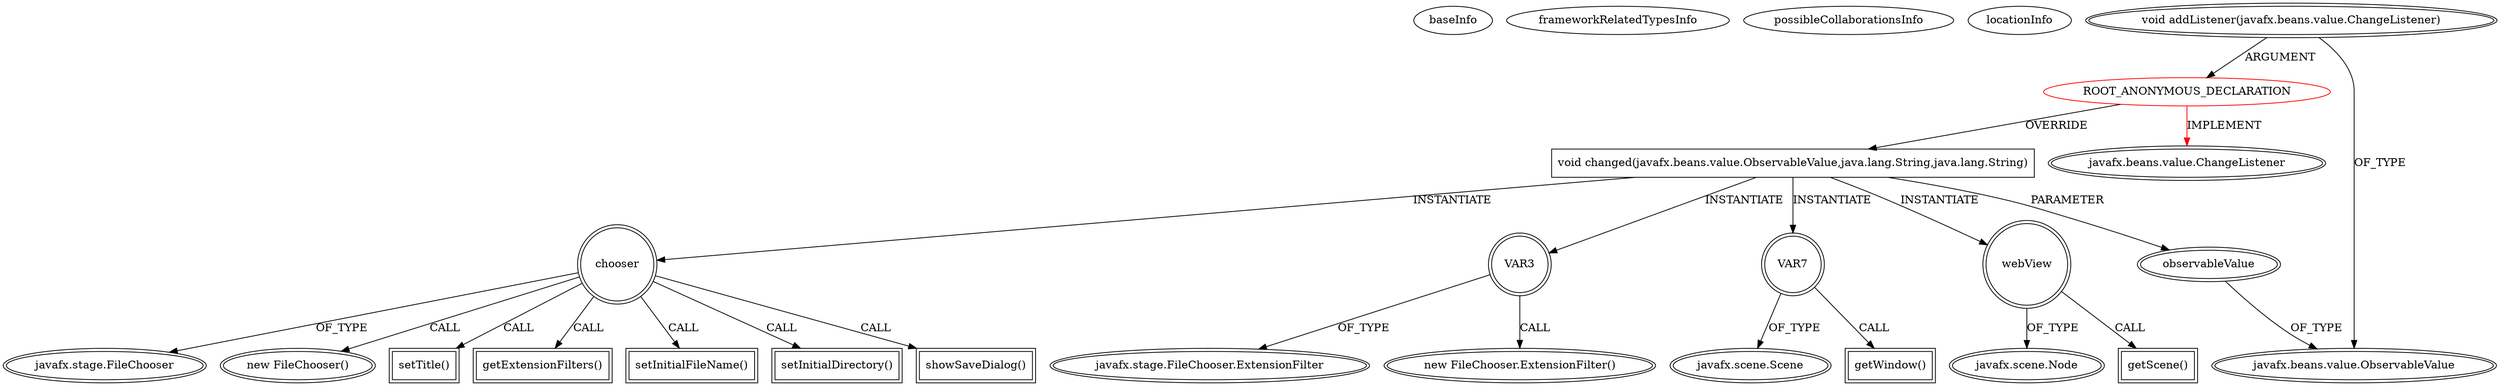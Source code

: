 digraph {
baseInfo[graphId=3825,category="extension_graph",isAnonymous=true,possibleRelation=false]
frameworkRelatedTypesInfo[0="javafx.beans.value.ChangeListener"]
possibleCollaborationsInfo[]
locationInfo[projectName="pacas00-ModPackClient",filePath="/pacas00-ModPackClient/ModPackClient-master/src/net/petercashel/client/launcher.java",contextSignature="void initFX(javafx.embed.swing.JFXPanel,java.lang.String)",graphId="3825"]
0[label="ROOT_ANONYMOUS_DECLARATION",vertexType="ROOT_ANONYMOUS_DECLARATION",isFrameworkType=false,color=red]
1[label="javafx.beans.value.ChangeListener",vertexType="FRAMEWORK_INTERFACE_TYPE",isFrameworkType=true,peripheries=2]
2[label="void addListener(javafx.beans.value.ChangeListener)",vertexType="OUTSIDE_CALL",isFrameworkType=true,peripheries=2]
3[label="javafx.beans.value.ObservableValue",vertexType="FRAMEWORK_INTERFACE_TYPE",isFrameworkType=true,peripheries=2]
4[label="void changed(javafx.beans.value.ObservableValue,java.lang.String,java.lang.String)",vertexType="OVERRIDING_METHOD_DECLARATION",isFrameworkType=false,shape=box]
5[label="observableValue",vertexType="PARAMETER_DECLARATION",isFrameworkType=true,peripheries=2]
8[label="chooser",vertexType="VARIABLE_EXPRESION",isFrameworkType=true,peripheries=2,shape=circle]
9[label="javafx.stage.FileChooser",vertexType="FRAMEWORK_CLASS_TYPE",isFrameworkType=true,peripheries=2]
7[label="new FileChooser()",vertexType="CONSTRUCTOR_CALL",isFrameworkType=true,peripheries=2]
11[label="setTitle()",vertexType="INSIDE_CALL",isFrameworkType=true,peripheries=2,shape=box]
13[label="getExtensionFilters()",vertexType="INSIDE_CALL",isFrameworkType=true,peripheries=2,shape=box]
15[label="VAR3",vertexType="VARIABLE_EXPRESION",isFrameworkType=true,peripheries=2,shape=circle]
16[label="javafx.stage.FileChooser.ExtensionFilter",vertexType="FRAMEWORK_CLASS_TYPE",isFrameworkType=true,peripheries=2]
14[label="new FileChooser.ExtensionFilter()",vertexType="CONSTRUCTOR_CALL",isFrameworkType=true,peripheries=2]
18[label="setInitialFileName()",vertexType="INSIDE_CALL",isFrameworkType=true,peripheries=2,shape=box]
20[label="setInitialDirectory()",vertexType="INSIDE_CALL",isFrameworkType=true,peripheries=2,shape=box]
22[label="showSaveDialog()",vertexType="INSIDE_CALL",isFrameworkType=true,peripheries=2,shape=box]
23[label="VAR7",vertexType="VARIABLE_EXPRESION",isFrameworkType=true,peripheries=2,shape=circle]
25[label="javafx.scene.Scene",vertexType="FRAMEWORK_CLASS_TYPE",isFrameworkType=true,peripheries=2]
24[label="getWindow()",vertexType="INSIDE_CALL",isFrameworkType=true,peripheries=2,shape=box]
26[label="webView",vertexType="VARIABLE_EXPRESION",isFrameworkType=true,peripheries=2,shape=circle]
28[label="javafx.scene.Node",vertexType="FRAMEWORK_CLASS_TYPE",isFrameworkType=true,peripheries=2]
27[label="getScene()",vertexType="INSIDE_CALL",isFrameworkType=true,peripheries=2,shape=box]
0->1[label="IMPLEMENT",color=red]
2->0[label="ARGUMENT"]
2->3[label="OF_TYPE"]
0->4[label="OVERRIDE"]
5->3[label="OF_TYPE"]
4->5[label="PARAMETER"]
4->8[label="INSTANTIATE"]
8->9[label="OF_TYPE"]
8->7[label="CALL"]
8->11[label="CALL"]
8->13[label="CALL"]
4->15[label="INSTANTIATE"]
15->16[label="OF_TYPE"]
15->14[label="CALL"]
8->18[label="CALL"]
8->20[label="CALL"]
8->22[label="CALL"]
4->23[label="INSTANTIATE"]
23->25[label="OF_TYPE"]
23->24[label="CALL"]
4->26[label="INSTANTIATE"]
26->28[label="OF_TYPE"]
26->27[label="CALL"]
}
